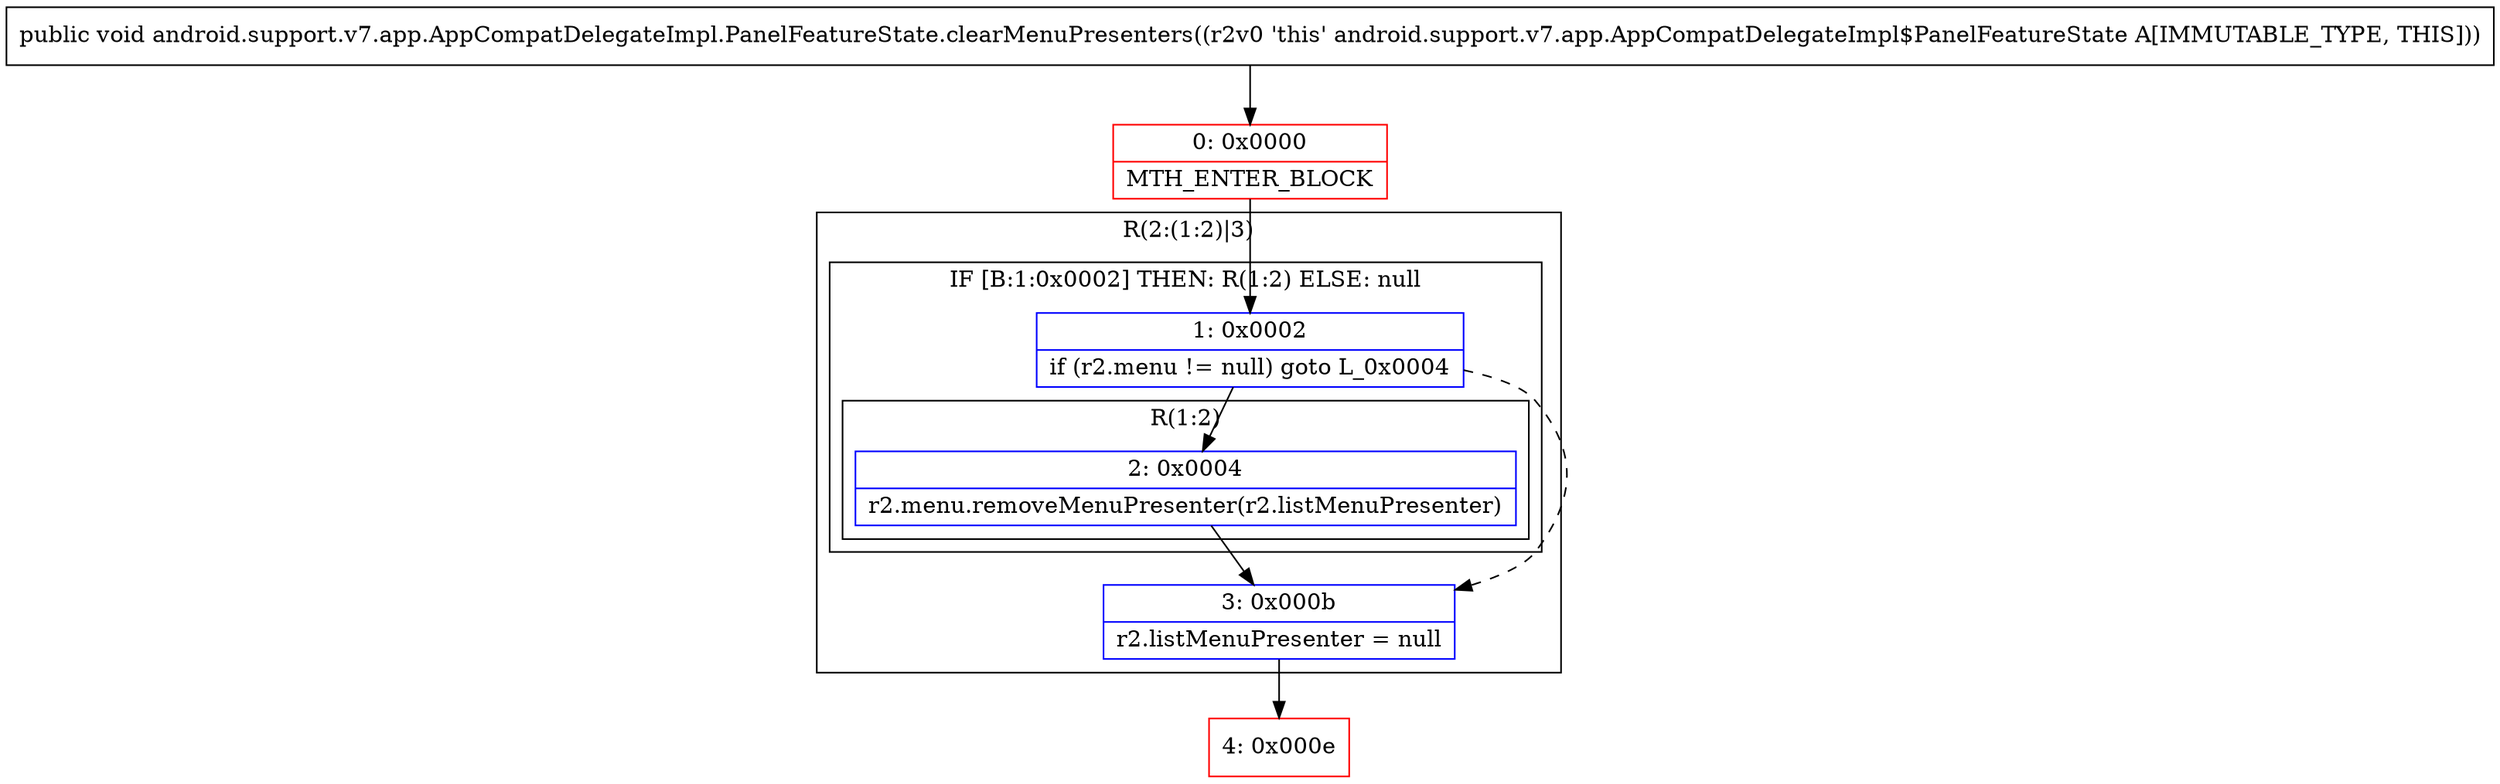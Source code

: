 digraph "CFG forandroid.support.v7.app.AppCompatDelegateImpl.PanelFeatureState.clearMenuPresenters()V" {
subgraph cluster_Region_1511452147 {
label = "R(2:(1:2)|3)";
node [shape=record,color=blue];
subgraph cluster_IfRegion_589859668 {
label = "IF [B:1:0x0002] THEN: R(1:2) ELSE: null";
node [shape=record,color=blue];
Node_1 [shape=record,label="{1\:\ 0x0002|if (r2.menu != null) goto L_0x0004\l}"];
subgraph cluster_Region_60409867 {
label = "R(1:2)";
node [shape=record,color=blue];
Node_2 [shape=record,label="{2\:\ 0x0004|r2.menu.removeMenuPresenter(r2.listMenuPresenter)\l}"];
}
}
Node_3 [shape=record,label="{3\:\ 0x000b|r2.listMenuPresenter = null\l}"];
}
Node_0 [shape=record,color=red,label="{0\:\ 0x0000|MTH_ENTER_BLOCK\l}"];
Node_4 [shape=record,color=red,label="{4\:\ 0x000e}"];
MethodNode[shape=record,label="{public void android.support.v7.app.AppCompatDelegateImpl.PanelFeatureState.clearMenuPresenters((r2v0 'this' android.support.v7.app.AppCompatDelegateImpl$PanelFeatureState A[IMMUTABLE_TYPE, THIS])) }"];
MethodNode -> Node_0;
Node_1 -> Node_2;
Node_1 -> Node_3[style=dashed];
Node_2 -> Node_3;
Node_3 -> Node_4;
Node_0 -> Node_1;
}

